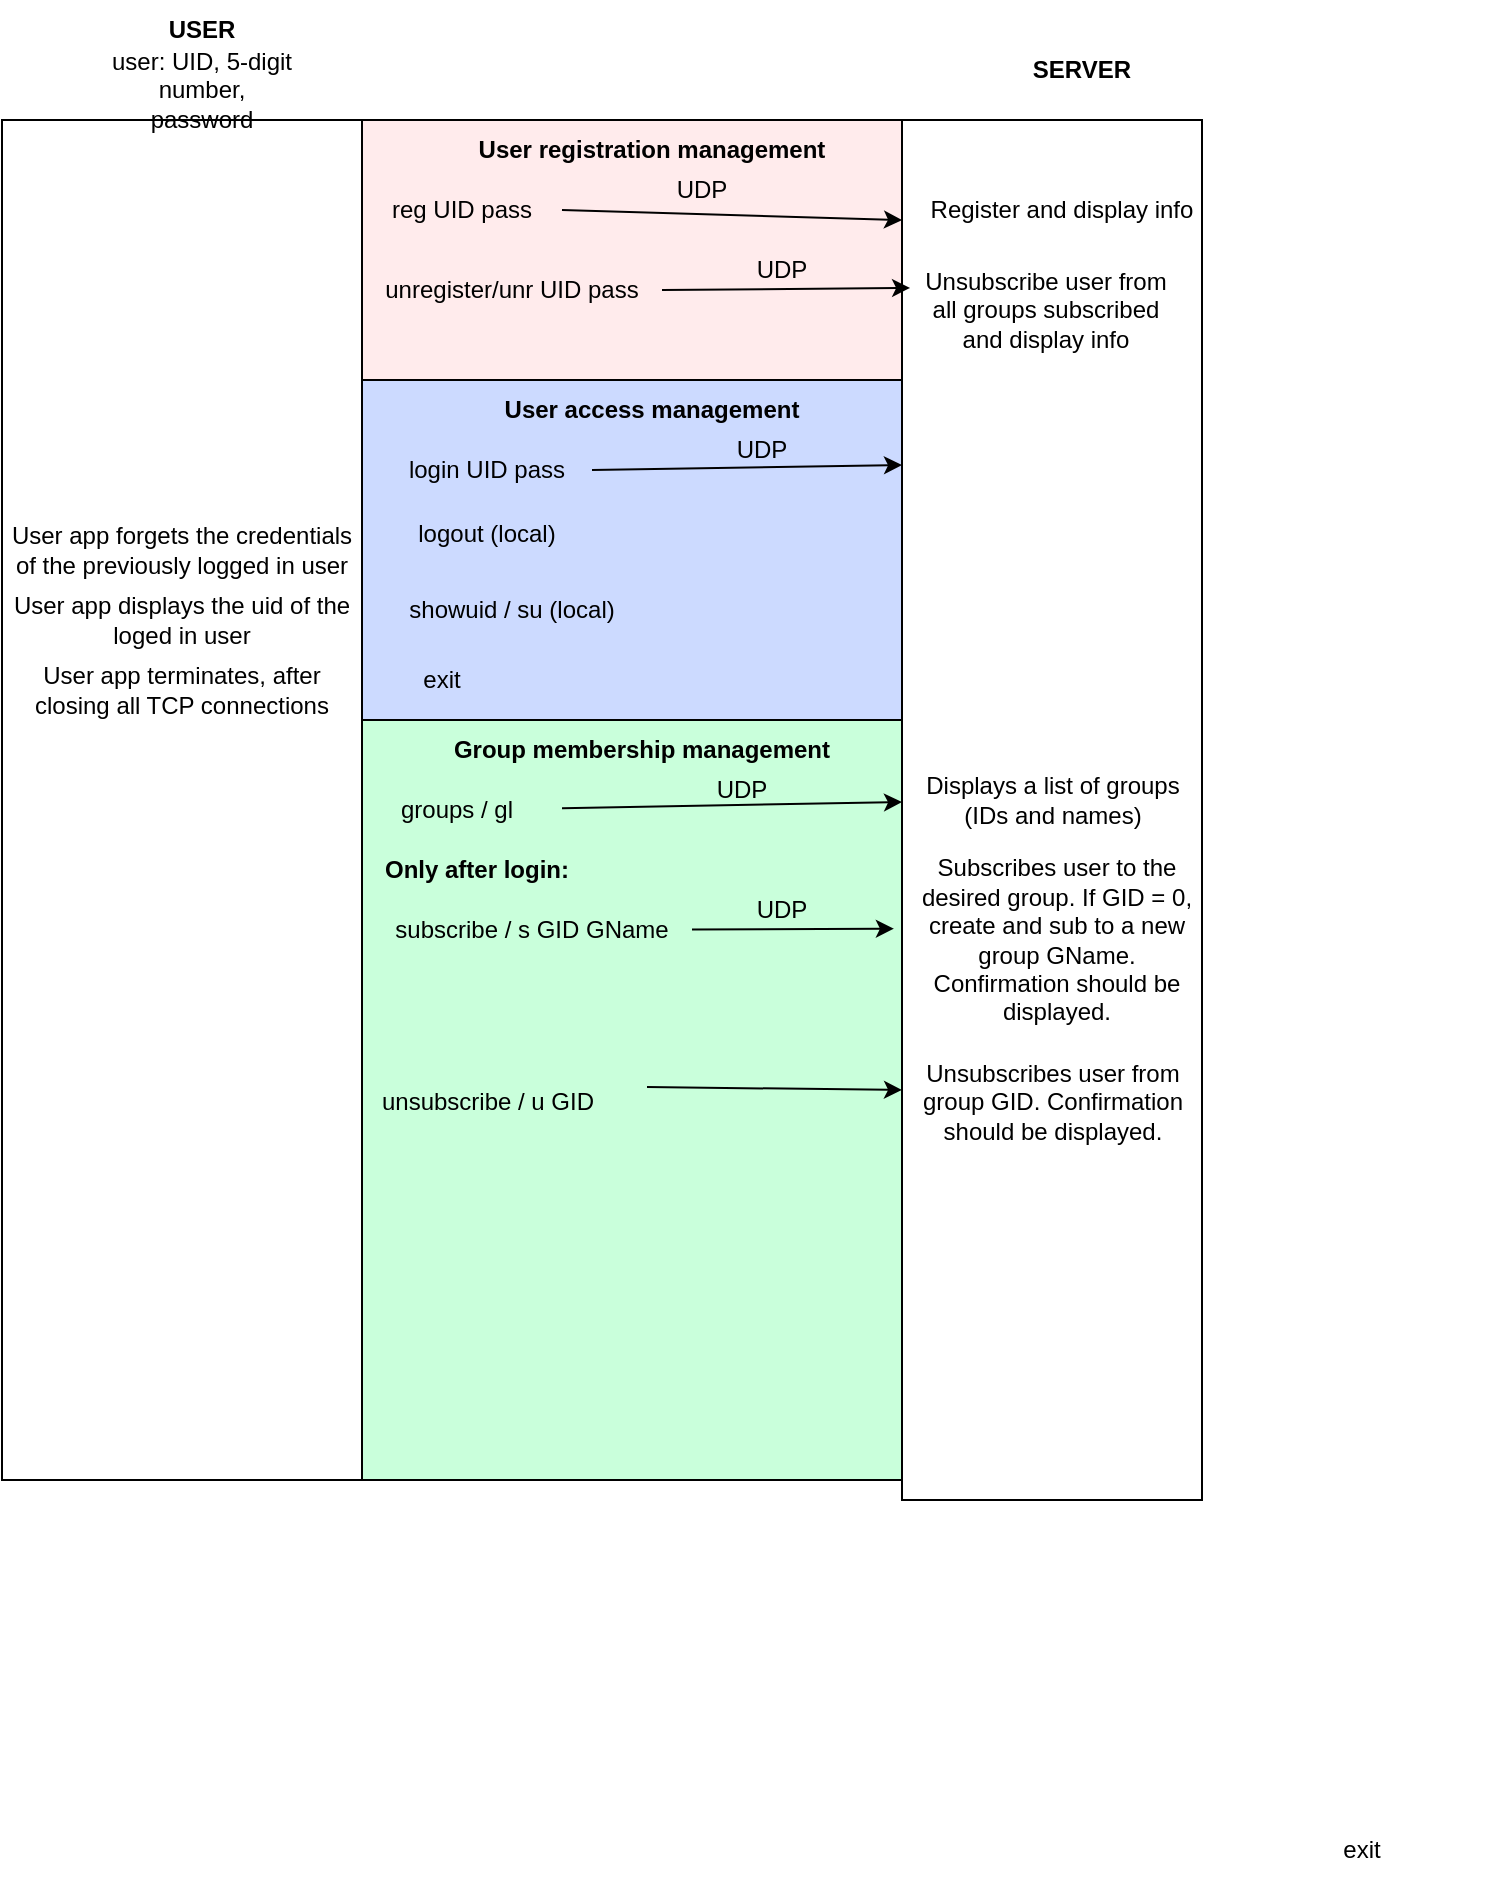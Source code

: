 <mxfile version="15.9.1" type="github"><diagram id="pSP0QAkD-8MdtpG9VNhY" name="Page-1"><mxGraphModel dx="1241" dy="569" grid="1" gridSize="10" guides="1" tooltips="1" connect="1" arrows="1" fold="1" page="1" pageScale="1" pageWidth="850" pageHeight="1100" math="0" shadow="0"><root><mxCell id="0"/><mxCell id="1" parent="0"/><mxCell id="DZM0zQIjq3JiZUxhHb0G-1" value="" style="rounded=0;whiteSpace=wrap;html=1;" vertex="1" parent="1"><mxGeometry x="10" y="120" width="180" height="680" as="geometry"/></mxCell><mxCell id="DZM0zQIjq3JiZUxhHb0G-2" value="" style="rounded=0;whiteSpace=wrap;html=1;" vertex="1" parent="1"><mxGeometry x="460" y="120" width="150" height="690" as="geometry"/></mxCell><mxCell id="DZM0zQIjq3JiZUxhHb0G-4" value="" style="rounded=0;whiteSpace=wrap;html=1;fillColor=#FFEBEC;" vertex="1" parent="1"><mxGeometry x="190" y="120" width="270" height="130" as="geometry"/></mxCell><mxCell id="DZM0zQIjq3JiZUxhHb0G-6" value="&lt;b&gt;User registration management&lt;/b&gt;" style="text;html=1;strokeColor=none;fillColor=none;align=center;verticalAlign=middle;whiteSpace=wrap;rounded=0;" vertex="1" parent="1"><mxGeometry x="240" y="120" width="190" height="30" as="geometry"/></mxCell><mxCell id="DZM0zQIjq3JiZUxhHb0G-7" value="user: UID, 5-digit number, password " style="text;html=1;strokeColor=none;fillColor=none;align=center;verticalAlign=middle;whiteSpace=wrap;rounded=0;" vertex="1" parent="1"><mxGeometry x="60" y="90" width="100" height="30" as="geometry"/></mxCell><mxCell id="DZM0zQIjq3JiZUxhHb0G-8" value="&lt;div&gt;reg UID pass&lt;/div&gt;" style="text;html=1;strokeColor=none;fillColor=none;align=center;verticalAlign=middle;whiteSpace=wrap;rounded=0;" vertex="1" parent="1"><mxGeometry x="190" y="150" width="100" height="30" as="geometry"/></mxCell><mxCell id="DZM0zQIjq3JiZUxhHb0G-11" value="UDP" style="text;html=1;strokeColor=none;fillColor=none;align=center;verticalAlign=middle;whiteSpace=wrap;rounded=0;" vertex="1" parent="1"><mxGeometry x="310" y="140" width="100" height="30" as="geometry"/></mxCell><mxCell id="DZM0zQIjq3JiZUxhHb0G-12" value="unregister/unr UID pass" style="text;html=1;strokeColor=none;fillColor=none;align=center;verticalAlign=middle;whiteSpace=wrap;rounded=0;" vertex="1" parent="1"><mxGeometry x="190" y="190" width="150" height="30" as="geometry"/></mxCell><mxCell id="DZM0zQIjq3JiZUxhHb0G-18" value="" style="endArrow=classic;html=1;rounded=0;entryX=1.015;entryY=0.646;entryDx=0;entryDy=0;entryPerimeter=0;exitX=1;exitY=0.5;exitDx=0;exitDy=0;" edge="1" parent="1" source="DZM0zQIjq3JiZUxhHb0G-12" target="DZM0zQIjq3JiZUxhHb0G-4"><mxGeometry width="50" height="50" relative="1" as="geometry"><mxPoint x="290" y="360" as="sourcePoint"/><mxPoint x="340" y="310" as="targetPoint"/></mxGeometry></mxCell><mxCell id="DZM0zQIjq3JiZUxhHb0G-19" value="UDP" style="text;html=1;strokeColor=none;fillColor=none;align=center;verticalAlign=middle;whiteSpace=wrap;rounded=0;" vertex="1" parent="1"><mxGeometry x="350" y="180" width="100" height="30" as="geometry"/></mxCell><mxCell id="DZM0zQIjq3JiZUxhHb0G-21" value="Register and display info" style="text;html=1;strokeColor=none;fillColor=none;align=center;verticalAlign=middle;whiteSpace=wrap;rounded=0;" vertex="1" parent="1"><mxGeometry x="470" y="150" width="140" height="30" as="geometry"/></mxCell><mxCell id="DZM0zQIjq3JiZUxhHb0G-22" value="Unsubscribe user from all groups subscribed and display info" style="text;html=1;strokeColor=none;fillColor=none;align=center;verticalAlign=middle;whiteSpace=wrap;rounded=0;" vertex="1" parent="1"><mxGeometry x="462.5" y="200" width="137.5" height="30" as="geometry"/></mxCell><mxCell id="DZM0zQIjq3JiZUxhHb0G-26" value="" style="rounded=0;whiteSpace=wrap;html=1;fillColor=#CCDAFF;" vertex="1" parent="1"><mxGeometry x="190" y="250" width="270" height="170" as="geometry"/></mxCell><mxCell id="DZM0zQIjq3JiZUxhHb0G-27" value="&lt;b&gt;User access management&lt;/b&gt;" style="text;html=1;strokeColor=none;fillColor=none;align=center;verticalAlign=middle;whiteSpace=wrap;rounded=0;" vertex="1" parent="1"><mxGeometry x="240" y="250" width="190" height="30" as="geometry"/></mxCell><mxCell id="DZM0zQIjq3JiZUxhHb0G-28" value="&lt;div align=&quot;left&quot;&gt;login UID pass&lt;br&gt;&lt;/div&gt;" style="text;html=1;strokeColor=none;fillColor=none;align=center;verticalAlign=middle;whiteSpace=wrap;rounded=0;" vertex="1" parent="1"><mxGeometry x="200" y="280" width="105" height="30" as="geometry"/></mxCell><mxCell id="DZM0zQIjq3JiZUxhHb0G-29" value="" style="endArrow=classic;html=1;rounded=0;entryX=1;entryY=0.25;entryDx=0;entryDy=0;exitX=1;exitY=0.5;exitDx=0;exitDy=0;" edge="1" parent="1" source="DZM0zQIjq3JiZUxhHb0G-28" target="DZM0zQIjq3JiZUxhHb0G-26"><mxGeometry width="50" height="50" relative="1" as="geometry"><mxPoint x="300" y="270" as="sourcePoint"/><mxPoint x="350" y="220" as="targetPoint"/></mxGeometry></mxCell><mxCell id="DZM0zQIjq3JiZUxhHb0G-30" value="UDP" style="text;html=1;strokeColor=none;fillColor=none;align=center;verticalAlign=middle;whiteSpace=wrap;rounded=0;" vertex="1" parent="1"><mxGeometry x="340" y="270" width="100" height="30" as="geometry"/></mxCell><mxCell id="DZM0zQIjq3JiZUxhHb0G-31" value="&lt;b&gt;SERVER&lt;/b&gt;" style="text;html=1;strokeColor=none;fillColor=none;align=center;verticalAlign=middle;whiteSpace=wrap;rounded=0;" vertex="1" parent="1"><mxGeometry x="500" y="80" width="100" height="30" as="geometry"/></mxCell><mxCell id="DZM0zQIjq3JiZUxhHb0G-32" value="logout (local)" style="text;html=1;strokeColor=none;fillColor=none;align=center;verticalAlign=middle;whiteSpace=wrap;rounded=0;" vertex="1" parent="1"><mxGeometry x="200" y="312" width="105" height="30" as="geometry"/></mxCell><mxCell id="DZM0zQIjq3JiZUxhHb0G-33" value="User app forgets the credentials of the previously logged in user" style="text;html=1;strokeColor=none;fillColor=none;align=center;verticalAlign=middle;whiteSpace=wrap;rounded=0;" vertex="1" parent="1"><mxGeometry x="10" y="320" width="180" height="30" as="geometry"/></mxCell><mxCell id="DZM0zQIjq3JiZUxhHb0G-34" value="&lt;b&gt;USER&lt;/b&gt;" style="text;html=1;strokeColor=none;fillColor=none;align=center;verticalAlign=middle;whiteSpace=wrap;rounded=0;" vertex="1" parent="1"><mxGeometry x="60" y="60" width="100" height="30" as="geometry"/></mxCell><mxCell id="DZM0zQIjq3JiZUxhHb0G-35" value="showuid / su (local)" style="text;html=1;strokeColor=none;fillColor=none;align=center;verticalAlign=middle;whiteSpace=wrap;rounded=0;" vertex="1" parent="1"><mxGeometry x="195" y="350" width="140" height="30" as="geometry"/></mxCell><mxCell id="DZM0zQIjq3JiZUxhHb0G-36" value="User app displays the uid of the loged in user" style="text;html=1;strokeColor=none;fillColor=none;align=center;verticalAlign=middle;whiteSpace=wrap;rounded=0;" vertex="1" parent="1"><mxGeometry x="10" y="355" width="180" height="30" as="geometry"/></mxCell><mxCell id="DZM0zQIjq3JiZUxhHb0G-38" value="exit" style="text;html=1;strokeColor=none;fillColor=none;align=center;verticalAlign=middle;whiteSpace=wrap;rounded=0;" vertex="1" parent="1"><mxGeometry x="620" y="970" width="140" height="30" as="geometry"/></mxCell><mxCell id="DZM0zQIjq3JiZUxhHb0G-39" value="User app terminates, after closing all TCP connections" style="text;html=1;strokeColor=none;fillColor=none;align=center;verticalAlign=middle;whiteSpace=wrap;rounded=0;" vertex="1" parent="1"><mxGeometry x="10" y="390" width="180" height="30" as="geometry"/></mxCell><mxCell id="DZM0zQIjq3JiZUxhHb0G-41" value="" style="rounded=0;whiteSpace=wrap;html=1;fillColor=#C9FFDB;" vertex="1" parent="1"><mxGeometry x="190" y="420" width="270" height="380" as="geometry"/></mxCell><mxCell id="DZM0zQIjq3JiZUxhHb0G-42" value="&lt;b&gt;Group membership management&lt;br&gt;&lt;/b&gt;" style="text;html=1;strokeColor=none;fillColor=none;align=center;verticalAlign=middle;whiteSpace=wrap;rounded=0;" vertex="1" parent="1"><mxGeometry x="230" y="420" width="200" height="30" as="geometry"/></mxCell><mxCell id="DZM0zQIjq3JiZUxhHb0G-44" value="" style="endArrow=classic;html=1;rounded=0;entryX=1;entryY=0.385;entryDx=0;entryDy=0;entryPerimeter=0;exitX=1;exitY=0.5;exitDx=0;exitDy=0;" edge="1" parent="1" source="DZM0zQIjq3JiZUxhHb0G-8" target="DZM0zQIjq3JiZUxhHb0G-4"><mxGeometry width="50" height="50" relative="1" as="geometry"><mxPoint x="290" y="140" as="sourcePoint"/><mxPoint x="340" y="90" as="targetPoint"/></mxGeometry></mxCell><mxCell id="DZM0zQIjq3JiZUxhHb0G-45" value="exit" style="text;html=1;strokeColor=none;fillColor=none;align=center;verticalAlign=middle;whiteSpace=wrap;rounded=0;" vertex="1" parent="1"><mxGeometry x="160" y="385" width="140" height="30" as="geometry"/></mxCell><mxCell id="DZM0zQIjq3JiZUxhHb0G-48" value="groups / gl" style="text;html=1;strokeColor=none;fillColor=none;align=center;verticalAlign=middle;whiteSpace=wrap;rounded=0;" vertex="1" parent="1"><mxGeometry x="185" y="450" width="105" height="30" as="geometry"/></mxCell><mxCell id="DZM0zQIjq3JiZUxhHb0G-50" value="" style="endArrow=classic;html=1;rounded=0;entryX=1;entryY=0.108;entryDx=0;entryDy=0;entryPerimeter=0;" edge="1" parent="1" source="DZM0zQIjq3JiZUxhHb0G-48" target="DZM0zQIjq3JiZUxhHb0G-41"><mxGeometry width="50" height="50" relative="1" as="geometry"><mxPoint x="310" y="510" as="sourcePoint"/><mxPoint x="360" y="460" as="targetPoint"/></mxGeometry></mxCell><mxCell id="DZM0zQIjq3JiZUxhHb0G-51" value="UDP" style="text;html=1;strokeColor=none;fillColor=none;align=center;verticalAlign=middle;whiteSpace=wrap;rounded=0;" vertex="1" parent="1"><mxGeometry x="330" y="440" width="100" height="30" as="geometry"/></mxCell><mxCell id="DZM0zQIjq3JiZUxhHb0G-53" value="Displays a list of groups (IDs and names)" style="text;html=1;strokeColor=none;fillColor=none;align=center;verticalAlign=middle;whiteSpace=wrap;rounded=0;" vertex="1" parent="1"><mxGeometry x="462.5" y="445" width="145" height="30" as="geometry"/></mxCell><mxCell id="DZM0zQIjq3JiZUxhHb0G-54" value="&lt;b&gt;Only after login:&lt;/b&gt;" style="text;html=1;strokeColor=none;fillColor=none;align=center;verticalAlign=middle;whiteSpace=wrap;rounded=0;" vertex="1" parent="1"><mxGeometry x="195" y="480" width="105" height="30" as="geometry"/></mxCell><mxCell id="DZM0zQIjq3JiZUxhHb0G-55" value="subscribe / s GID GName" style="text;html=1;strokeColor=none;fillColor=none;align=center;verticalAlign=middle;whiteSpace=wrap;rounded=0;" vertex="1" parent="1"><mxGeometry x="195" y="510" width="160" height="30" as="geometry"/></mxCell><mxCell id="DZM0zQIjq3JiZUxhHb0G-58" value="" style="endArrow=classic;html=1;rounded=0;entryX=-0.027;entryY=0.586;entryDx=0;entryDy=0;entryPerimeter=0;" edge="1" parent="1" source="DZM0zQIjq3JiZUxhHb0G-55" target="DZM0zQIjq3JiZUxhHb0G-2"><mxGeometry width="50" height="50" relative="1" as="geometry"><mxPoint x="355" y="575" as="sourcePoint"/><mxPoint x="425.711" y="525" as="targetPoint"/></mxGeometry></mxCell><mxCell id="DZM0zQIjq3JiZUxhHb0G-59" value="UDP" style="text;html=1;strokeColor=none;fillColor=none;align=center;verticalAlign=middle;whiteSpace=wrap;rounded=0;" vertex="1" parent="1"><mxGeometry x="350" y="500" width="100" height="30" as="geometry"/></mxCell><mxCell id="DZM0zQIjq3JiZUxhHb0G-60" value="Subscribes user to the desired group. If GID = 0, create and sub to a new group GName. Confirmation should be displayed." style="text;html=1;strokeColor=none;fillColor=none;align=center;verticalAlign=middle;whiteSpace=wrap;rounded=0;" vertex="1" parent="1"><mxGeometry x="465" y="495" width="145" height="70" as="geometry"/></mxCell><mxCell id="DZM0zQIjq3JiZUxhHb0G-61" value="unsubscribe / u GID" style="text;html=1;strokeColor=none;fillColor=none;align=center;verticalAlign=middle;whiteSpace=wrap;rounded=0;" vertex="1" parent="1"><mxGeometry x="172.5" y="596" width="160" height="30" as="geometry"/></mxCell><mxCell id="DZM0zQIjq3JiZUxhHb0G-67" value="" style="endArrow=classic;html=1;rounded=0;exitX=1;exitY=0.25;exitDx=0;exitDy=0;entryX=1;entryY=0.5;entryDx=0;entryDy=0;" edge="1" parent="1" source="DZM0zQIjq3JiZUxhHb0G-61"><mxGeometry width="50" height="50" relative="1" as="geometry"><mxPoint x="332.5" y="613.5" as="sourcePoint"/><mxPoint x="460" y="605" as="targetPoint"/></mxGeometry></mxCell><mxCell id="DZM0zQIjq3JiZUxhHb0G-68" value="Unsubscribes user from group GID. Confirmation should be displayed." style="text;html=1;strokeColor=none;fillColor=none;align=center;verticalAlign=middle;whiteSpace=wrap;rounded=0;" vertex="1" parent="1"><mxGeometry x="462.5" y="576" width="145" height="70" as="geometry"/></mxCell></root></mxGraphModel></diagram></mxfile>
